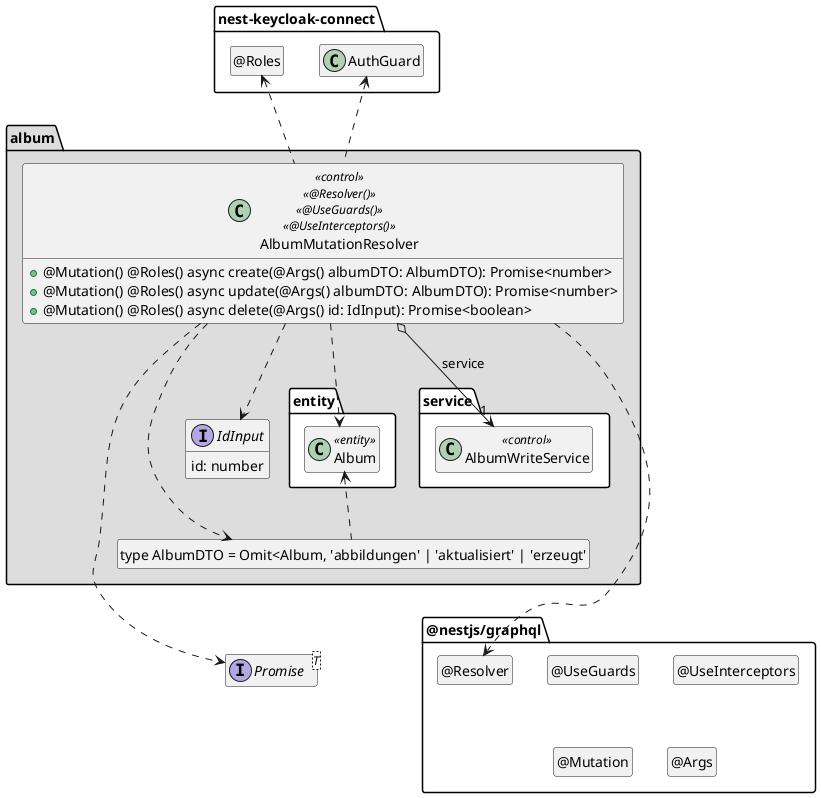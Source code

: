 @startuml Controller-Klasse

interface Promise<T>

package @nestjs/graphql {
  class "@Resolver" as Resolver
  hide Resolver circle

  class "@UseGuards" as UseGuards
  hide UseGuards circle

  class "@UseInterceptors" as UseInterceptors
  hide UseInterceptors circle

  class "@Mutation" as Mutation
  hide Mutation circle

  class "@Args" as Args
  hide Args circle
}

package nest-keycloak-connect {
  class AuthGuard

  class "@Roles" as Roles
  hide Roles circle
}

package album #DDDDDD {
  package entity #FFFFFF {
    class Album <<entity>>
  }

  package service #FFFFFF {
    class AlbumWriteService << control >>
  }

  class "type AlbumDTO = Omit<Album, 'abbildungen' | 'aktualisiert' | 'erzeugt'" as AlbumDTO
  hide AlbumDTO circle

    interface IdInput {
        id: number
    }

  class AlbumMutationResolver << control >> << @Resolver() >> << @UseGuards() >> << @UseInterceptors() >> {
    + @Mutation() @Roles() async create(@Args() albumDTO: AlbumDTO): Promise<number>
    + @Mutation() @Roles() async update(@Args() albumDTO: AlbumDTO): Promise<number>
    + @Mutation() @Roles() async delete(@Args() id: IdInput): Promise<boolean>
  }

  AlbumMutationResolver o-down-> "1" AlbumWriteService : service

  AlbumMutationResolver ..> Album
  AlbumMutationResolver ..> AlbumDTO
  AlbumMutationResolver ..> IdInput
  AlbumDTO .up.> Album
  AlbumMutationResolver ..> Promise
  AlbumMutationResolver ..> Resolver

  AlbumMutationResolver .up.> AuthGuard
  AlbumMutationResolver .up.> Roles

  AlbumDTO .[hidden].> Promise
  AlbumDTO .[hidden].> Resolver
}

hide empty members

@enduml
